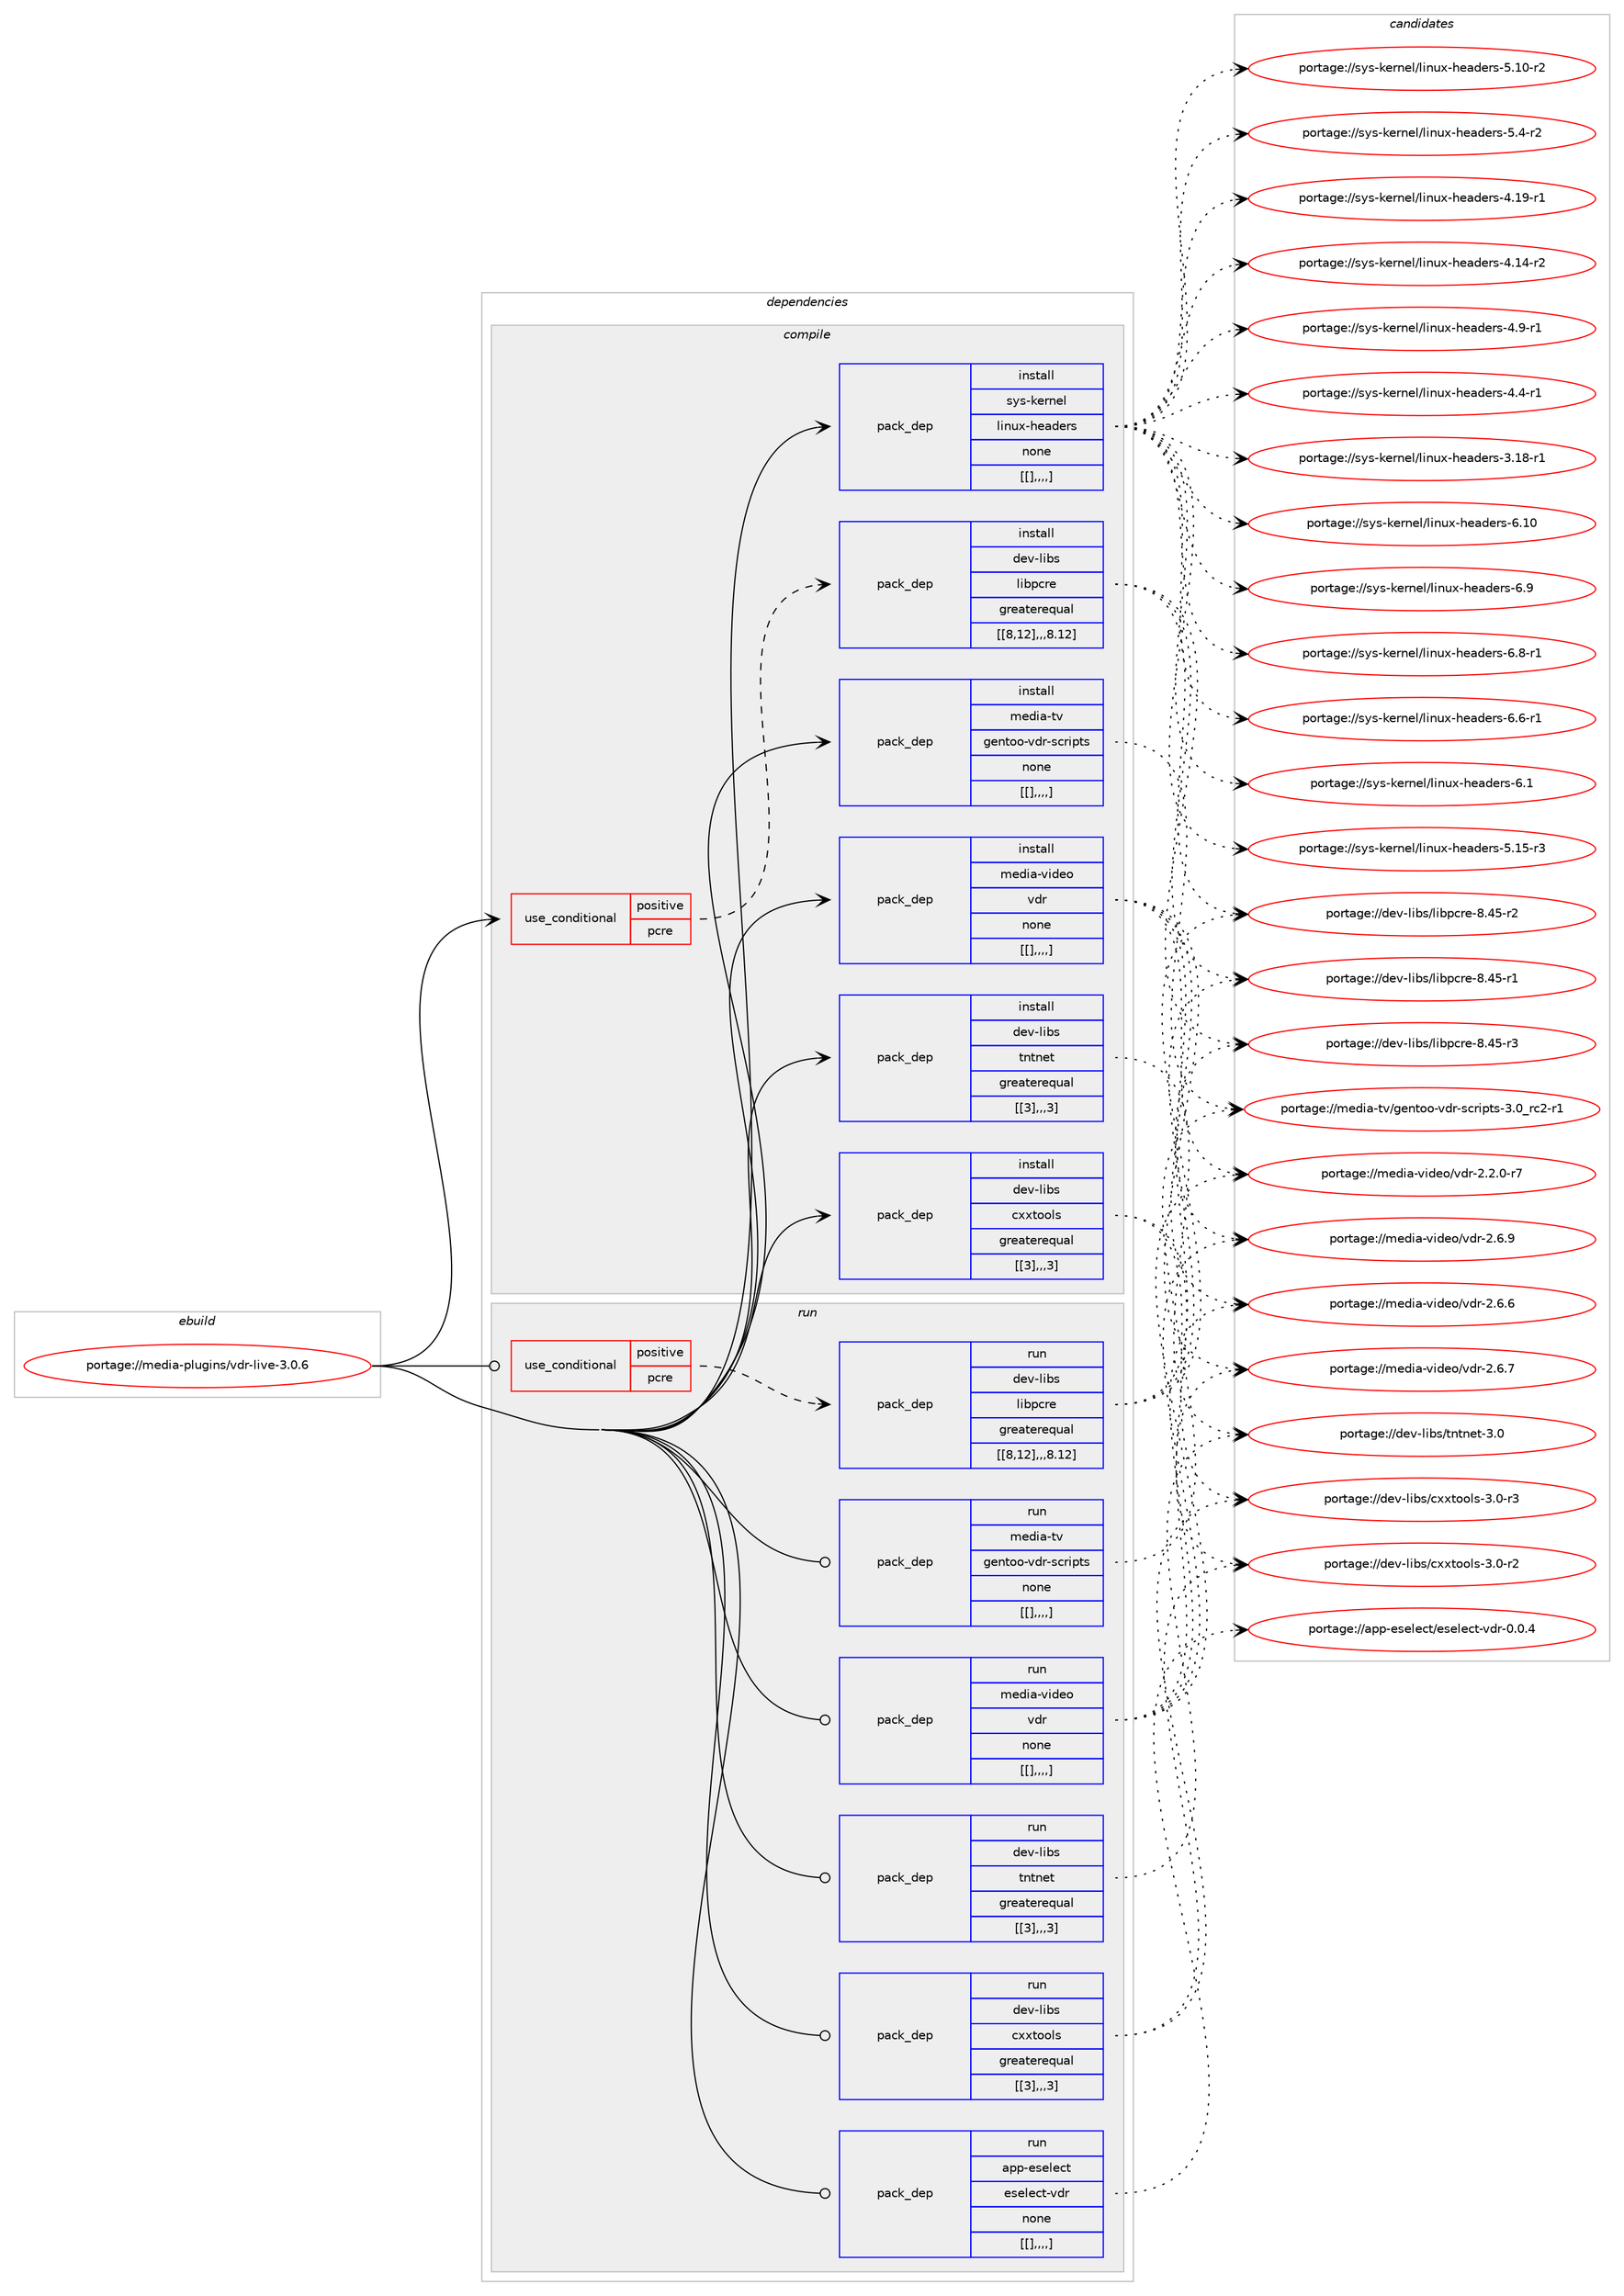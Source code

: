digraph prolog {

# *************
# Graph options
# *************

newrank=true;
concentrate=true;
compound=true;
graph [rankdir=LR,fontname=Helvetica,fontsize=10,ranksep=1.5];#, ranksep=2.5, nodesep=0.2];
edge  [arrowhead=vee];
node  [fontname=Helvetica,fontsize=10];

# **********
# The ebuild
# **********

subgraph cluster_leftcol {
color=gray;
label=<<i>ebuild</i>>;
id [label="portage://media-plugins/vdr-live-3.0.6", color=red, width=4, href="../media-plugins/vdr-live-3.0.6.svg"];
}

# ****************
# The dependencies
# ****************

subgraph cluster_midcol {
color=gray;
label=<<i>dependencies</i>>;
subgraph cluster_compile {
fillcolor="#eeeeee";
style=filled;
label=<<i>compile</i>>;
subgraph cond82439 {
dependency326821 [label=<<TABLE BORDER="0" CELLBORDER="1" CELLSPACING="0" CELLPADDING="4"><TR><TD ROWSPAN="3" CELLPADDING="10">use_conditional</TD></TR><TR><TD>positive</TD></TR><TR><TD>pcre</TD></TR></TABLE>>, shape=none, color=red];
subgraph pack241812 {
dependency326822 [label=<<TABLE BORDER="0" CELLBORDER="1" CELLSPACING="0" CELLPADDING="4" WIDTH="220"><TR><TD ROWSPAN="6" CELLPADDING="30">pack_dep</TD></TR><TR><TD WIDTH="110">install</TD></TR><TR><TD>dev-libs</TD></TR><TR><TD>libpcre</TD></TR><TR><TD>greaterequal</TD></TR><TR><TD>[[8,12],,,8.12]</TD></TR></TABLE>>, shape=none, color=blue];
}
dependency326821:e -> dependency326822:w [weight=20,style="dashed",arrowhead="vee"];
}
id:e -> dependency326821:w [weight=20,style="solid",arrowhead="vee"];
subgraph pack241813 {
dependency326823 [label=<<TABLE BORDER="0" CELLBORDER="1" CELLSPACING="0" CELLPADDING="4" WIDTH="220"><TR><TD ROWSPAN="6" CELLPADDING="30">pack_dep</TD></TR><TR><TD WIDTH="110">install</TD></TR><TR><TD>dev-libs</TD></TR><TR><TD>cxxtools</TD></TR><TR><TD>greaterequal</TD></TR><TR><TD>[[3],,,3]</TD></TR></TABLE>>, shape=none, color=blue];
}
id:e -> dependency326823:w [weight=20,style="solid",arrowhead="vee"];
subgraph pack241814 {
dependency326824 [label=<<TABLE BORDER="0" CELLBORDER="1" CELLSPACING="0" CELLPADDING="4" WIDTH="220"><TR><TD ROWSPAN="6" CELLPADDING="30">pack_dep</TD></TR><TR><TD WIDTH="110">install</TD></TR><TR><TD>dev-libs</TD></TR><TR><TD>tntnet</TD></TR><TR><TD>greaterequal</TD></TR><TR><TD>[[3],,,3]</TD></TR></TABLE>>, shape=none, color=blue];
}
id:e -> dependency326824:w [weight=20,style="solid",arrowhead="vee"];
subgraph pack241815 {
dependency326825 [label=<<TABLE BORDER="0" CELLBORDER="1" CELLSPACING="0" CELLPADDING="4" WIDTH="220"><TR><TD ROWSPAN="6" CELLPADDING="30">pack_dep</TD></TR><TR><TD WIDTH="110">install</TD></TR><TR><TD>media-tv</TD></TR><TR><TD>gentoo-vdr-scripts</TD></TR><TR><TD>none</TD></TR><TR><TD>[[],,,,]</TD></TR></TABLE>>, shape=none, color=blue];
}
id:e -> dependency326825:w [weight=20,style="solid",arrowhead="vee"];
subgraph pack241816 {
dependency326826 [label=<<TABLE BORDER="0" CELLBORDER="1" CELLSPACING="0" CELLPADDING="4" WIDTH="220"><TR><TD ROWSPAN="6" CELLPADDING="30">pack_dep</TD></TR><TR><TD WIDTH="110">install</TD></TR><TR><TD>media-video</TD></TR><TR><TD>vdr</TD></TR><TR><TD>none</TD></TR><TR><TD>[[],,,,]</TD></TR></TABLE>>, shape=none, color=blue];
}
id:e -> dependency326826:w [weight=20,style="solid",arrowhead="vee"];
subgraph pack241817 {
dependency326827 [label=<<TABLE BORDER="0" CELLBORDER="1" CELLSPACING="0" CELLPADDING="4" WIDTH="220"><TR><TD ROWSPAN="6" CELLPADDING="30">pack_dep</TD></TR><TR><TD WIDTH="110">install</TD></TR><TR><TD>sys-kernel</TD></TR><TR><TD>linux-headers</TD></TR><TR><TD>none</TD></TR><TR><TD>[[],,,,]</TD></TR></TABLE>>, shape=none, color=blue];
}
id:e -> dependency326827:w [weight=20,style="solid",arrowhead="vee"];
}
subgraph cluster_compileandrun {
fillcolor="#eeeeee";
style=filled;
label=<<i>compile and run</i>>;
}
subgraph cluster_run {
fillcolor="#eeeeee";
style=filled;
label=<<i>run</i>>;
subgraph cond82440 {
dependency326828 [label=<<TABLE BORDER="0" CELLBORDER="1" CELLSPACING="0" CELLPADDING="4"><TR><TD ROWSPAN="3" CELLPADDING="10">use_conditional</TD></TR><TR><TD>positive</TD></TR><TR><TD>pcre</TD></TR></TABLE>>, shape=none, color=red];
subgraph pack241818 {
dependency326829 [label=<<TABLE BORDER="0" CELLBORDER="1" CELLSPACING="0" CELLPADDING="4" WIDTH="220"><TR><TD ROWSPAN="6" CELLPADDING="30">pack_dep</TD></TR><TR><TD WIDTH="110">run</TD></TR><TR><TD>dev-libs</TD></TR><TR><TD>libpcre</TD></TR><TR><TD>greaterequal</TD></TR><TR><TD>[[8,12],,,8.12]</TD></TR></TABLE>>, shape=none, color=blue];
}
dependency326828:e -> dependency326829:w [weight=20,style="dashed",arrowhead="vee"];
}
id:e -> dependency326828:w [weight=20,style="solid",arrowhead="odot"];
subgraph pack241819 {
dependency326830 [label=<<TABLE BORDER="0" CELLBORDER="1" CELLSPACING="0" CELLPADDING="4" WIDTH="220"><TR><TD ROWSPAN="6" CELLPADDING="30">pack_dep</TD></TR><TR><TD WIDTH="110">run</TD></TR><TR><TD>app-eselect</TD></TR><TR><TD>eselect-vdr</TD></TR><TR><TD>none</TD></TR><TR><TD>[[],,,,]</TD></TR></TABLE>>, shape=none, color=blue];
}
id:e -> dependency326830:w [weight=20,style="solid",arrowhead="odot"];
subgraph pack241820 {
dependency326831 [label=<<TABLE BORDER="0" CELLBORDER="1" CELLSPACING="0" CELLPADDING="4" WIDTH="220"><TR><TD ROWSPAN="6" CELLPADDING="30">pack_dep</TD></TR><TR><TD WIDTH="110">run</TD></TR><TR><TD>dev-libs</TD></TR><TR><TD>cxxtools</TD></TR><TR><TD>greaterequal</TD></TR><TR><TD>[[3],,,3]</TD></TR></TABLE>>, shape=none, color=blue];
}
id:e -> dependency326831:w [weight=20,style="solid",arrowhead="odot"];
subgraph pack241821 {
dependency326832 [label=<<TABLE BORDER="0" CELLBORDER="1" CELLSPACING="0" CELLPADDING="4" WIDTH="220"><TR><TD ROWSPAN="6" CELLPADDING="30">pack_dep</TD></TR><TR><TD WIDTH="110">run</TD></TR><TR><TD>dev-libs</TD></TR><TR><TD>tntnet</TD></TR><TR><TD>greaterequal</TD></TR><TR><TD>[[3],,,3]</TD></TR></TABLE>>, shape=none, color=blue];
}
id:e -> dependency326832:w [weight=20,style="solid",arrowhead="odot"];
subgraph pack241822 {
dependency326833 [label=<<TABLE BORDER="0" CELLBORDER="1" CELLSPACING="0" CELLPADDING="4" WIDTH="220"><TR><TD ROWSPAN="6" CELLPADDING="30">pack_dep</TD></TR><TR><TD WIDTH="110">run</TD></TR><TR><TD>media-tv</TD></TR><TR><TD>gentoo-vdr-scripts</TD></TR><TR><TD>none</TD></TR><TR><TD>[[],,,,]</TD></TR></TABLE>>, shape=none, color=blue];
}
id:e -> dependency326833:w [weight=20,style="solid",arrowhead="odot"];
subgraph pack241823 {
dependency326834 [label=<<TABLE BORDER="0" CELLBORDER="1" CELLSPACING="0" CELLPADDING="4" WIDTH="220"><TR><TD ROWSPAN="6" CELLPADDING="30">pack_dep</TD></TR><TR><TD WIDTH="110">run</TD></TR><TR><TD>media-video</TD></TR><TR><TD>vdr</TD></TR><TR><TD>none</TD></TR><TR><TD>[[],,,,]</TD></TR></TABLE>>, shape=none, color=blue];
}
id:e -> dependency326834:w [weight=20,style="solid",arrowhead="odot"];
}
}

# **************
# The candidates
# **************

subgraph cluster_choices {
rank=same;
color=gray;
label=<<i>candidates</i>>;

subgraph choice241812 {
color=black;
nodesep=1;
choice100101118451081059811547108105981129911410145564652534511451 [label="portage://dev-libs/libpcre-8.45-r3", color=red, width=4,href="../dev-libs/libpcre-8.45-r3.svg"];
choice100101118451081059811547108105981129911410145564652534511450 [label="portage://dev-libs/libpcre-8.45-r2", color=red, width=4,href="../dev-libs/libpcre-8.45-r2.svg"];
choice100101118451081059811547108105981129911410145564652534511449 [label="portage://dev-libs/libpcre-8.45-r1", color=red, width=4,href="../dev-libs/libpcre-8.45-r1.svg"];
dependency326822:e -> choice100101118451081059811547108105981129911410145564652534511451:w [style=dotted,weight="100"];
dependency326822:e -> choice100101118451081059811547108105981129911410145564652534511450:w [style=dotted,weight="100"];
dependency326822:e -> choice100101118451081059811547108105981129911410145564652534511449:w [style=dotted,weight="100"];
}
subgraph choice241813 {
color=black;
nodesep=1;
choice10010111845108105981154799120120116111111108115455146484511451 [label="portage://dev-libs/cxxtools-3.0-r3", color=red, width=4,href="../dev-libs/cxxtools-3.0-r3.svg"];
choice10010111845108105981154799120120116111111108115455146484511450 [label="portage://dev-libs/cxxtools-3.0-r2", color=red, width=4,href="../dev-libs/cxxtools-3.0-r2.svg"];
dependency326823:e -> choice10010111845108105981154799120120116111111108115455146484511451:w [style=dotted,weight="100"];
dependency326823:e -> choice10010111845108105981154799120120116111111108115455146484511450:w [style=dotted,weight="100"];
}
subgraph choice241814 {
color=black;
nodesep=1;
choice10010111845108105981154711611011611010111645514648 [label="portage://dev-libs/tntnet-3.0", color=red, width=4,href="../dev-libs/tntnet-3.0.svg"];
dependency326824:e -> choice10010111845108105981154711611011611010111645514648:w [style=dotted,weight="100"];
}
subgraph choice241815 {
color=black;
nodesep=1;
choice109101100105974511611847103101110116111111451181001144511599114105112116115455146489511499504511449 [label="portage://media-tv/gentoo-vdr-scripts-3.0_rc2-r1", color=red, width=4,href="../media-tv/gentoo-vdr-scripts-3.0_rc2-r1.svg"];
dependency326825:e -> choice109101100105974511611847103101110116111111451181001144511599114105112116115455146489511499504511449:w [style=dotted,weight="100"];
}
subgraph choice241816 {
color=black;
nodesep=1;
choice109101100105974511810510010111147118100114455046544657 [label="portage://media-video/vdr-2.6.9", color=red, width=4,href="../media-video/vdr-2.6.9.svg"];
choice109101100105974511810510010111147118100114455046544655 [label="portage://media-video/vdr-2.6.7", color=red, width=4,href="../media-video/vdr-2.6.7.svg"];
choice109101100105974511810510010111147118100114455046544654 [label="portage://media-video/vdr-2.6.6", color=red, width=4,href="../media-video/vdr-2.6.6.svg"];
choice1091011001059745118105100101111471181001144550465046484511455 [label="portage://media-video/vdr-2.2.0-r7", color=red, width=4,href="../media-video/vdr-2.2.0-r7.svg"];
dependency326826:e -> choice109101100105974511810510010111147118100114455046544657:w [style=dotted,weight="100"];
dependency326826:e -> choice109101100105974511810510010111147118100114455046544655:w [style=dotted,weight="100"];
dependency326826:e -> choice109101100105974511810510010111147118100114455046544654:w [style=dotted,weight="100"];
dependency326826:e -> choice1091011001059745118105100101111471181001144550465046484511455:w [style=dotted,weight="100"];
}
subgraph choice241817 {
color=black;
nodesep=1;
choice115121115451071011141101011084710810511011712045104101971001011141154554464948 [label="portage://sys-kernel/linux-headers-6.10", color=red, width=4,href="../sys-kernel/linux-headers-6.10.svg"];
choice1151211154510710111411010110847108105110117120451041019710010111411545544657 [label="portage://sys-kernel/linux-headers-6.9", color=red, width=4,href="../sys-kernel/linux-headers-6.9.svg"];
choice11512111545107101114110101108471081051101171204510410197100101114115455446564511449 [label="portage://sys-kernel/linux-headers-6.8-r1", color=red, width=4,href="../sys-kernel/linux-headers-6.8-r1.svg"];
choice11512111545107101114110101108471081051101171204510410197100101114115455446544511449 [label="portage://sys-kernel/linux-headers-6.6-r1", color=red, width=4,href="../sys-kernel/linux-headers-6.6-r1.svg"];
choice1151211154510710111411010110847108105110117120451041019710010111411545544649 [label="portage://sys-kernel/linux-headers-6.1", color=red, width=4,href="../sys-kernel/linux-headers-6.1.svg"];
choice1151211154510710111411010110847108105110117120451041019710010111411545534649534511451 [label="portage://sys-kernel/linux-headers-5.15-r3", color=red, width=4,href="../sys-kernel/linux-headers-5.15-r3.svg"];
choice1151211154510710111411010110847108105110117120451041019710010111411545534649484511450 [label="portage://sys-kernel/linux-headers-5.10-r2", color=red, width=4,href="../sys-kernel/linux-headers-5.10-r2.svg"];
choice11512111545107101114110101108471081051101171204510410197100101114115455346524511450 [label="portage://sys-kernel/linux-headers-5.4-r2", color=red, width=4,href="../sys-kernel/linux-headers-5.4-r2.svg"];
choice1151211154510710111411010110847108105110117120451041019710010111411545524649574511449 [label="portage://sys-kernel/linux-headers-4.19-r1", color=red, width=4,href="../sys-kernel/linux-headers-4.19-r1.svg"];
choice1151211154510710111411010110847108105110117120451041019710010111411545524649524511450 [label="portage://sys-kernel/linux-headers-4.14-r2", color=red, width=4,href="../sys-kernel/linux-headers-4.14-r2.svg"];
choice11512111545107101114110101108471081051101171204510410197100101114115455246574511449 [label="portage://sys-kernel/linux-headers-4.9-r1", color=red, width=4,href="../sys-kernel/linux-headers-4.9-r1.svg"];
choice11512111545107101114110101108471081051101171204510410197100101114115455246524511449 [label="portage://sys-kernel/linux-headers-4.4-r1", color=red, width=4,href="../sys-kernel/linux-headers-4.4-r1.svg"];
choice1151211154510710111411010110847108105110117120451041019710010111411545514649564511449 [label="portage://sys-kernel/linux-headers-3.18-r1", color=red, width=4,href="../sys-kernel/linux-headers-3.18-r1.svg"];
dependency326827:e -> choice115121115451071011141101011084710810511011712045104101971001011141154554464948:w [style=dotted,weight="100"];
dependency326827:e -> choice1151211154510710111411010110847108105110117120451041019710010111411545544657:w [style=dotted,weight="100"];
dependency326827:e -> choice11512111545107101114110101108471081051101171204510410197100101114115455446564511449:w [style=dotted,weight="100"];
dependency326827:e -> choice11512111545107101114110101108471081051101171204510410197100101114115455446544511449:w [style=dotted,weight="100"];
dependency326827:e -> choice1151211154510710111411010110847108105110117120451041019710010111411545544649:w [style=dotted,weight="100"];
dependency326827:e -> choice1151211154510710111411010110847108105110117120451041019710010111411545534649534511451:w [style=dotted,weight="100"];
dependency326827:e -> choice1151211154510710111411010110847108105110117120451041019710010111411545534649484511450:w [style=dotted,weight="100"];
dependency326827:e -> choice11512111545107101114110101108471081051101171204510410197100101114115455346524511450:w [style=dotted,weight="100"];
dependency326827:e -> choice1151211154510710111411010110847108105110117120451041019710010111411545524649574511449:w [style=dotted,weight="100"];
dependency326827:e -> choice1151211154510710111411010110847108105110117120451041019710010111411545524649524511450:w [style=dotted,weight="100"];
dependency326827:e -> choice11512111545107101114110101108471081051101171204510410197100101114115455246574511449:w [style=dotted,weight="100"];
dependency326827:e -> choice11512111545107101114110101108471081051101171204510410197100101114115455246524511449:w [style=dotted,weight="100"];
dependency326827:e -> choice1151211154510710111411010110847108105110117120451041019710010111411545514649564511449:w [style=dotted,weight="100"];
}
subgraph choice241818 {
color=black;
nodesep=1;
choice100101118451081059811547108105981129911410145564652534511451 [label="portage://dev-libs/libpcre-8.45-r3", color=red, width=4,href="../dev-libs/libpcre-8.45-r3.svg"];
choice100101118451081059811547108105981129911410145564652534511450 [label="portage://dev-libs/libpcre-8.45-r2", color=red, width=4,href="../dev-libs/libpcre-8.45-r2.svg"];
choice100101118451081059811547108105981129911410145564652534511449 [label="portage://dev-libs/libpcre-8.45-r1", color=red, width=4,href="../dev-libs/libpcre-8.45-r1.svg"];
dependency326829:e -> choice100101118451081059811547108105981129911410145564652534511451:w [style=dotted,weight="100"];
dependency326829:e -> choice100101118451081059811547108105981129911410145564652534511450:w [style=dotted,weight="100"];
dependency326829:e -> choice100101118451081059811547108105981129911410145564652534511449:w [style=dotted,weight="100"];
}
subgraph choice241819 {
color=black;
nodesep=1;
choice971121124510111510110810199116471011151011081019911645118100114454846484652 [label="portage://app-eselect/eselect-vdr-0.0.4", color=red, width=4,href="../app-eselect/eselect-vdr-0.0.4.svg"];
dependency326830:e -> choice971121124510111510110810199116471011151011081019911645118100114454846484652:w [style=dotted,weight="100"];
}
subgraph choice241820 {
color=black;
nodesep=1;
choice10010111845108105981154799120120116111111108115455146484511451 [label="portage://dev-libs/cxxtools-3.0-r3", color=red, width=4,href="../dev-libs/cxxtools-3.0-r3.svg"];
choice10010111845108105981154799120120116111111108115455146484511450 [label="portage://dev-libs/cxxtools-3.0-r2", color=red, width=4,href="../dev-libs/cxxtools-3.0-r2.svg"];
dependency326831:e -> choice10010111845108105981154799120120116111111108115455146484511451:w [style=dotted,weight="100"];
dependency326831:e -> choice10010111845108105981154799120120116111111108115455146484511450:w [style=dotted,weight="100"];
}
subgraph choice241821 {
color=black;
nodesep=1;
choice10010111845108105981154711611011611010111645514648 [label="portage://dev-libs/tntnet-3.0", color=red, width=4,href="../dev-libs/tntnet-3.0.svg"];
dependency326832:e -> choice10010111845108105981154711611011611010111645514648:w [style=dotted,weight="100"];
}
subgraph choice241822 {
color=black;
nodesep=1;
choice109101100105974511611847103101110116111111451181001144511599114105112116115455146489511499504511449 [label="portage://media-tv/gentoo-vdr-scripts-3.0_rc2-r1", color=red, width=4,href="../media-tv/gentoo-vdr-scripts-3.0_rc2-r1.svg"];
dependency326833:e -> choice109101100105974511611847103101110116111111451181001144511599114105112116115455146489511499504511449:w [style=dotted,weight="100"];
}
subgraph choice241823 {
color=black;
nodesep=1;
choice109101100105974511810510010111147118100114455046544657 [label="portage://media-video/vdr-2.6.9", color=red, width=4,href="../media-video/vdr-2.6.9.svg"];
choice109101100105974511810510010111147118100114455046544655 [label="portage://media-video/vdr-2.6.7", color=red, width=4,href="../media-video/vdr-2.6.7.svg"];
choice109101100105974511810510010111147118100114455046544654 [label="portage://media-video/vdr-2.6.6", color=red, width=4,href="../media-video/vdr-2.6.6.svg"];
choice1091011001059745118105100101111471181001144550465046484511455 [label="portage://media-video/vdr-2.2.0-r7", color=red, width=4,href="../media-video/vdr-2.2.0-r7.svg"];
dependency326834:e -> choice109101100105974511810510010111147118100114455046544657:w [style=dotted,weight="100"];
dependency326834:e -> choice109101100105974511810510010111147118100114455046544655:w [style=dotted,weight="100"];
dependency326834:e -> choice109101100105974511810510010111147118100114455046544654:w [style=dotted,weight="100"];
dependency326834:e -> choice1091011001059745118105100101111471181001144550465046484511455:w [style=dotted,weight="100"];
}
}

}
